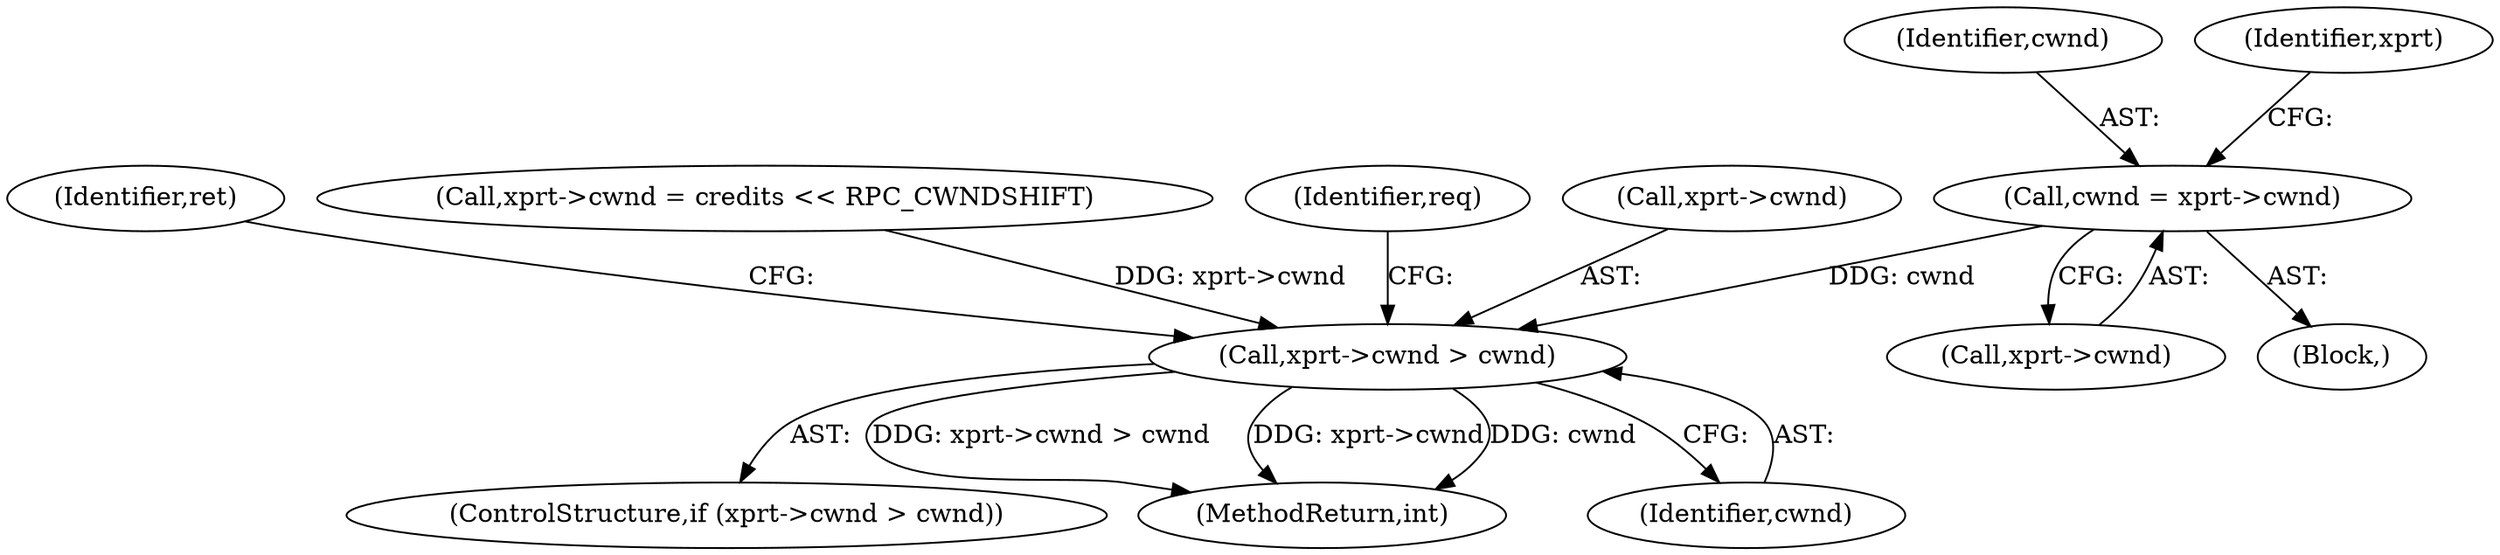 digraph "0_linux_c70422f760c120480fee4de6c38804c72aa26bc1_23@pointer" {
"1000253" [label="(Call,cwnd = xprt->cwnd)"];
"1000266" [label="(Call,xprt->cwnd > cwnd)"];
"1000255" [label="(Call,xprt->cwnd)"];
"1000254" [label="(Identifier,cwnd)"];
"1000265" [label="(ControlStructure,if (xprt->cwnd > cwnd))"];
"1000276" [label="(Identifier,ret)"];
"1000260" [label="(Identifier,xprt)"];
"1000314" [label="(MethodReturn,int)"];
"1000258" [label="(Call,xprt->cwnd = credits << RPC_CWNDSHIFT)"];
"1000253" [label="(Call,cwnd = xprt->cwnd)"];
"1000273" [label="(Identifier,req)"];
"1000266" [label="(Call,xprt->cwnd > cwnd)"];
"1000267" [label="(Call,xprt->cwnd)"];
"1000106" [label="(Block,)"];
"1000270" [label="(Identifier,cwnd)"];
"1000253" -> "1000106"  [label="AST: "];
"1000253" -> "1000255"  [label="CFG: "];
"1000254" -> "1000253"  [label="AST: "];
"1000255" -> "1000253"  [label="AST: "];
"1000260" -> "1000253"  [label="CFG: "];
"1000253" -> "1000266"  [label="DDG: cwnd"];
"1000266" -> "1000265"  [label="AST: "];
"1000266" -> "1000270"  [label="CFG: "];
"1000267" -> "1000266"  [label="AST: "];
"1000270" -> "1000266"  [label="AST: "];
"1000273" -> "1000266"  [label="CFG: "];
"1000276" -> "1000266"  [label="CFG: "];
"1000266" -> "1000314"  [label="DDG: xprt->cwnd > cwnd"];
"1000266" -> "1000314"  [label="DDG: xprt->cwnd"];
"1000266" -> "1000314"  [label="DDG: cwnd"];
"1000258" -> "1000266"  [label="DDG: xprt->cwnd"];
}
